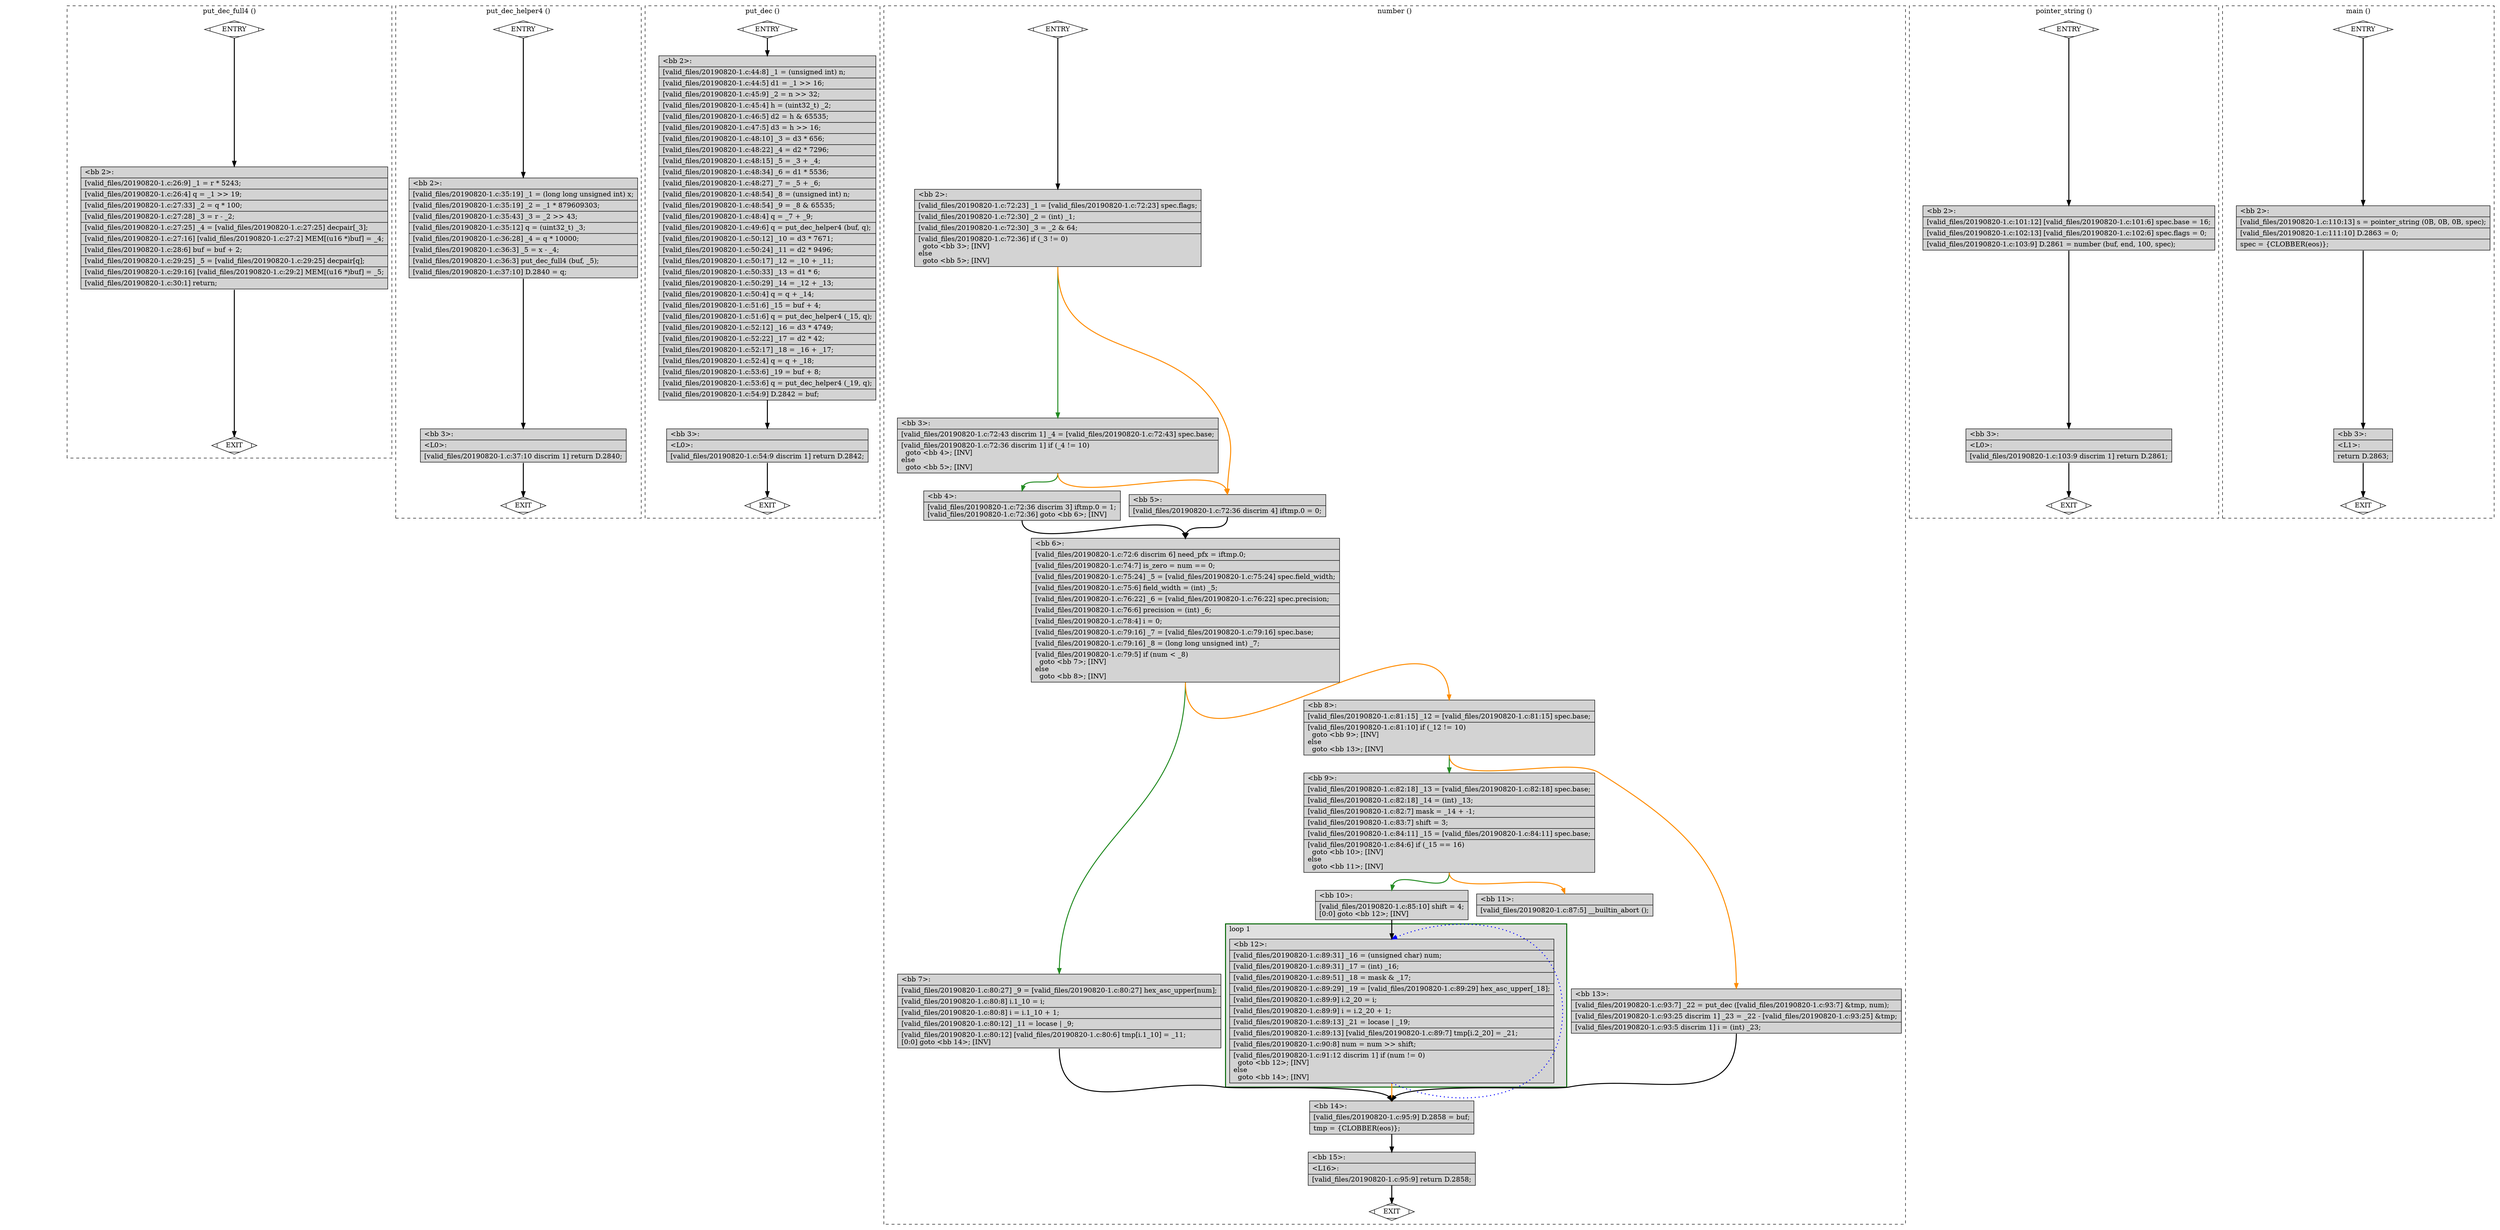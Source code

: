 digraph "a-20190820-1.c.015t.cfg" {
overlap=false;
subgraph "cluster_put_dec_full4" {
	style="dashed";
	color="black";
	label="put_dec_full4 ()";
	fn_0_basic_block_0 [shape=Mdiamond,style=filled,fillcolor=white,label="ENTRY"];

	fn_0_basic_block_1 [shape=Mdiamond,style=filled,fillcolor=white,label="EXIT"];

	fn_0_basic_block_2 [shape=record,style=filled,fillcolor=lightgrey,label="{\<bb\ 2\>:\l\
|[valid_files/20190820-1.c:26:9]\ _1\ =\ r\ *\ 5243;\l\
|[valid_files/20190820-1.c:26:4]\ q\ =\ _1\ \>\>\ 19;\l\
|[valid_files/20190820-1.c:27:33]\ _2\ =\ q\ *\ 100;\l\
|[valid_files/20190820-1.c:27:28]\ _3\ =\ r\ -\ _2;\l\
|[valid_files/20190820-1.c:27:25]\ _4\ =\ [valid_files/20190820-1.c:27:25]\ decpair[_3];\l\
|[valid_files/20190820-1.c:27:16]\ [valid_files/20190820-1.c:27:2]\ MEM[(u16\ *)buf]\ =\ _4;\l\
|[valid_files/20190820-1.c:28:6]\ buf\ =\ buf\ +\ 2;\l\
|[valid_files/20190820-1.c:29:25]\ _5\ =\ [valid_files/20190820-1.c:29:25]\ decpair[q];\l\
|[valid_files/20190820-1.c:29:16]\ [valid_files/20190820-1.c:29:2]\ MEM[(u16\ *)buf]\ =\ _5;\l\
|[valid_files/20190820-1.c:30:1]\ return;\l\
}"];

	fn_0_basic_block_0:s -> fn_0_basic_block_2:n [style="solid,bold",color=black,weight=100,constraint=true];
	fn_0_basic_block_2:s -> fn_0_basic_block_1:n [style="solid,bold",color=black,weight=10,constraint=true];
	fn_0_basic_block_0:s -> fn_0_basic_block_1:n [style="invis",constraint=true];
}
subgraph "cluster_put_dec_helper4" {
	style="dashed";
	color="black";
	label="put_dec_helper4 ()";
	fn_1_basic_block_0 [shape=Mdiamond,style=filled,fillcolor=white,label="ENTRY"];

	fn_1_basic_block_1 [shape=Mdiamond,style=filled,fillcolor=white,label="EXIT"];

	fn_1_basic_block_2 [shape=record,style=filled,fillcolor=lightgrey,label="{\<bb\ 2\>:\l\
|[valid_files/20190820-1.c:35:19]\ _1\ =\ (long\ long\ unsigned\ int)\ x;\l\
|[valid_files/20190820-1.c:35:19]\ _2\ =\ _1\ *\ 879609303;\l\
|[valid_files/20190820-1.c:35:43]\ _3\ =\ _2\ \>\>\ 43;\l\
|[valid_files/20190820-1.c:35:12]\ q\ =\ (uint32_t)\ _3;\l\
|[valid_files/20190820-1.c:36:28]\ _4\ =\ q\ *\ 10000;\l\
|[valid_files/20190820-1.c:36:3]\ _5\ =\ x\ -\ _4;\l\
|[valid_files/20190820-1.c:36:3]\ put_dec_full4\ (buf,\ _5);\l\
|[valid_files/20190820-1.c:37:10]\ D.2840\ =\ q;\l\
}"];

	fn_1_basic_block_3 [shape=record,style=filled,fillcolor=lightgrey,label="{\<bb\ 3\>:\l\
|\<L0\>:\l\
|[valid_files/20190820-1.c:37:10\ discrim\ 1]\ return\ D.2840;\l\
}"];

	fn_1_basic_block_0:s -> fn_1_basic_block_2:n [style="solid,bold",color=black,weight=100,constraint=true];
	fn_1_basic_block_2:s -> fn_1_basic_block_3:n [style="solid,bold",color=black,weight=100,constraint=true];
	fn_1_basic_block_3:s -> fn_1_basic_block_1:n [style="solid,bold",color=black,weight=10,constraint=true];
	fn_1_basic_block_0:s -> fn_1_basic_block_1:n [style="invis",constraint=true];
}
subgraph "cluster_put_dec" {
	style="dashed";
	color="black";
	label="put_dec ()";
	fn_2_basic_block_0 [shape=Mdiamond,style=filled,fillcolor=white,label="ENTRY"];

	fn_2_basic_block_1 [shape=Mdiamond,style=filled,fillcolor=white,label="EXIT"];

	fn_2_basic_block_2 [shape=record,style=filled,fillcolor=lightgrey,label="{\<bb\ 2\>:\l\
|[valid_files/20190820-1.c:44:8]\ _1\ =\ (unsigned\ int)\ n;\l\
|[valid_files/20190820-1.c:44:5]\ d1\ =\ _1\ \>\>\ 16;\l\
|[valid_files/20190820-1.c:45:9]\ _2\ =\ n\ \>\>\ 32;\l\
|[valid_files/20190820-1.c:45:4]\ h\ =\ (uint32_t)\ _2;\l\
|[valid_files/20190820-1.c:46:5]\ d2\ =\ h\ &\ 65535;\l\
|[valid_files/20190820-1.c:47:5]\ d3\ =\ h\ \>\>\ 16;\l\
|[valid_files/20190820-1.c:48:10]\ _3\ =\ d3\ *\ 656;\l\
|[valid_files/20190820-1.c:48:22]\ _4\ =\ d2\ *\ 7296;\l\
|[valid_files/20190820-1.c:48:15]\ _5\ =\ _3\ +\ _4;\l\
|[valid_files/20190820-1.c:48:34]\ _6\ =\ d1\ *\ 5536;\l\
|[valid_files/20190820-1.c:48:27]\ _7\ =\ _5\ +\ _6;\l\
|[valid_files/20190820-1.c:48:54]\ _8\ =\ (unsigned\ int)\ n;\l\
|[valid_files/20190820-1.c:48:54]\ _9\ =\ _8\ &\ 65535;\l\
|[valid_files/20190820-1.c:48:4]\ q\ =\ _7\ +\ _9;\l\
|[valid_files/20190820-1.c:49:6]\ q\ =\ put_dec_helper4\ (buf,\ q);\l\
|[valid_files/20190820-1.c:50:12]\ _10\ =\ d3\ *\ 7671;\l\
|[valid_files/20190820-1.c:50:24]\ _11\ =\ d2\ *\ 9496;\l\
|[valid_files/20190820-1.c:50:17]\ _12\ =\ _10\ +\ _11;\l\
|[valid_files/20190820-1.c:50:33]\ _13\ =\ d1\ *\ 6;\l\
|[valid_files/20190820-1.c:50:29]\ _14\ =\ _12\ +\ _13;\l\
|[valid_files/20190820-1.c:50:4]\ q\ =\ q\ +\ _14;\l\
|[valid_files/20190820-1.c:51:6]\ _15\ =\ buf\ +\ 4;\l\
|[valid_files/20190820-1.c:51:6]\ q\ =\ put_dec_helper4\ (_15,\ q);\l\
|[valid_files/20190820-1.c:52:12]\ _16\ =\ d3\ *\ 4749;\l\
|[valid_files/20190820-1.c:52:22]\ _17\ =\ d2\ *\ 42;\l\
|[valid_files/20190820-1.c:52:17]\ _18\ =\ _16\ +\ _17;\l\
|[valid_files/20190820-1.c:52:4]\ q\ =\ q\ +\ _18;\l\
|[valid_files/20190820-1.c:53:6]\ _19\ =\ buf\ +\ 8;\l\
|[valid_files/20190820-1.c:53:6]\ q\ =\ put_dec_helper4\ (_19,\ q);\l\
|[valid_files/20190820-1.c:54:9]\ D.2842\ =\ buf;\l\
}"];

	fn_2_basic_block_3 [shape=record,style=filled,fillcolor=lightgrey,label="{\<bb\ 3\>:\l\
|\<L0\>:\l\
|[valid_files/20190820-1.c:54:9\ discrim\ 1]\ return\ D.2842;\l\
}"];

	fn_2_basic_block_0:s -> fn_2_basic_block_2:n [style="solid,bold",color=black,weight=100,constraint=true];
	fn_2_basic_block_2:s -> fn_2_basic_block_3:n [style="solid,bold",color=black,weight=100,constraint=true];
	fn_2_basic_block_3:s -> fn_2_basic_block_1:n [style="solid,bold",color=black,weight=10,constraint=true];
	fn_2_basic_block_0:s -> fn_2_basic_block_1:n [style="invis",constraint=true];
}
subgraph "cluster_number" {
	style="dashed";
	color="black";
	label="number ()";
	subgraph cluster_3_1 {
	style="filled";
	color="darkgreen";
	fillcolor="grey88";
	label="loop 1";
	labeljust=l;
	penwidth=2;
	fn_3_basic_block_12 [shape=record,style=filled,fillcolor=lightgrey,label="{\<bb\ 12\>:\l\
|[valid_files/20190820-1.c:89:31]\ _16\ =\ (unsigned\ char)\ num;\l\
|[valid_files/20190820-1.c:89:31]\ _17\ =\ (int)\ _16;\l\
|[valid_files/20190820-1.c:89:51]\ _18\ =\ mask\ &\ _17;\l\
|[valid_files/20190820-1.c:89:29]\ _19\ =\ [valid_files/20190820-1.c:89:29]\ hex_asc_upper[_18];\l\
|[valid_files/20190820-1.c:89:9]\ i.2_20\ =\ i;\l\
|[valid_files/20190820-1.c:89:9]\ i\ =\ i.2_20\ +\ 1;\l\
|[valid_files/20190820-1.c:89:13]\ _21\ =\ locase\ \|\ _19;\l\
|[valid_files/20190820-1.c:89:13]\ [valid_files/20190820-1.c:89:7]\ tmp[i.2_20]\ =\ _21;\l\
|[valid_files/20190820-1.c:90:8]\ num\ =\ num\ \>\>\ shift;\l\
|[valid_files/20190820-1.c:91:12\ discrim\ 1]\ if\ (num\ !=\ 0)\l\
\ \ goto\ \<bb\ 12\>;\ [INV]\l\
else\l\
\ \ goto\ \<bb\ 14\>;\ [INV]\l\
}"];

	}
	fn_3_basic_block_0 [shape=Mdiamond,style=filled,fillcolor=white,label="ENTRY"];

	fn_3_basic_block_1 [shape=Mdiamond,style=filled,fillcolor=white,label="EXIT"];

	fn_3_basic_block_2 [shape=record,style=filled,fillcolor=lightgrey,label="{\<bb\ 2\>:\l\
|[valid_files/20190820-1.c:72:23]\ _1\ =\ [valid_files/20190820-1.c:72:23]\ spec.flags;\l\
|[valid_files/20190820-1.c:72:30]\ _2\ =\ (int)\ _1;\l\
|[valid_files/20190820-1.c:72:30]\ _3\ =\ _2\ &\ 64;\l\
|[valid_files/20190820-1.c:72:36]\ if\ (_3\ !=\ 0)\l\
\ \ goto\ \<bb\ 3\>;\ [INV]\l\
else\l\
\ \ goto\ \<bb\ 5\>;\ [INV]\l\
}"];

	fn_3_basic_block_3 [shape=record,style=filled,fillcolor=lightgrey,label="{\<bb\ 3\>:\l\
|[valid_files/20190820-1.c:72:43\ discrim\ 1]\ _4\ =\ [valid_files/20190820-1.c:72:43]\ spec.base;\l\
|[valid_files/20190820-1.c:72:36\ discrim\ 1]\ if\ (_4\ !=\ 10)\l\
\ \ goto\ \<bb\ 4\>;\ [INV]\l\
else\l\
\ \ goto\ \<bb\ 5\>;\ [INV]\l\
}"];

	fn_3_basic_block_4 [shape=record,style=filled,fillcolor=lightgrey,label="{\<bb\ 4\>:\l\
|[valid_files/20190820-1.c:72:36\ discrim\ 3]\ iftmp.0\ =\ 1;\l\
[valid_files/20190820-1.c:72:36]\ goto\ \<bb\ 6\>;\ [INV]\l\
}"];

	fn_3_basic_block_5 [shape=record,style=filled,fillcolor=lightgrey,label="{\<bb\ 5\>:\l\
|[valid_files/20190820-1.c:72:36\ discrim\ 4]\ iftmp.0\ =\ 0;\l\
}"];

	fn_3_basic_block_6 [shape=record,style=filled,fillcolor=lightgrey,label="{\<bb\ 6\>:\l\
|[valid_files/20190820-1.c:72:6\ discrim\ 6]\ need_pfx\ =\ iftmp.0;\l\
|[valid_files/20190820-1.c:74:7]\ is_zero\ =\ num\ ==\ 0;\l\
|[valid_files/20190820-1.c:75:24]\ _5\ =\ [valid_files/20190820-1.c:75:24]\ spec.field_width;\l\
|[valid_files/20190820-1.c:75:6]\ field_width\ =\ (int)\ _5;\l\
|[valid_files/20190820-1.c:76:22]\ _6\ =\ [valid_files/20190820-1.c:76:22]\ spec.precision;\l\
|[valid_files/20190820-1.c:76:6]\ precision\ =\ (int)\ _6;\l\
|[valid_files/20190820-1.c:78:4]\ i\ =\ 0;\l\
|[valid_files/20190820-1.c:79:16]\ _7\ =\ [valid_files/20190820-1.c:79:16]\ spec.base;\l\
|[valid_files/20190820-1.c:79:16]\ _8\ =\ (long\ long\ unsigned\ int)\ _7;\l\
|[valid_files/20190820-1.c:79:5]\ if\ (num\ \<\ _8)\l\
\ \ goto\ \<bb\ 7\>;\ [INV]\l\
else\l\
\ \ goto\ \<bb\ 8\>;\ [INV]\l\
}"];

	fn_3_basic_block_7 [shape=record,style=filled,fillcolor=lightgrey,label="{\<bb\ 7\>:\l\
|[valid_files/20190820-1.c:80:27]\ _9\ =\ [valid_files/20190820-1.c:80:27]\ hex_asc_upper[num];\l\
|[valid_files/20190820-1.c:80:8]\ i.1_10\ =\ i;\l\
|[valid_files/20190820-1.c:80:8]\ i\ =\ i.1_10\ +\ 1;\l\
|[valid_files/20190820-1.c:80:12]\ _11\ =\ locase\ \|\ _9;\l\
|[valid_files/20190820-1.c:80:12]\ [valid_files/20190820-1.c:80:6]\ tmp[i.1_10]\ =\ _11;\l\
[0:0]\ goto\ \<bb\ 14\>;\ [INV]\l\
}"];

	fn_3_basic_block_8 [shape=record,style=filled,fillcolor=lightgrey,label="{\<bb\ 8\>:\l\
|[valid_files/20190820-1.c:81:15]\ _12\ =\ [valid_files/20190820-1.c:81:15]\ spec.base;\l\
|[valid_files/20190820-1.c:81:10]\ if\ (_12\ !=\ 10)\l\
\ \ goto\ \<bb\ 9\>;\ [INV]\l\
else\l\
\ \ goto\ \<bb\ 13\>;\ [INV]\l\
}"];

	fn_3_basic_block_9 [shape=record,style=filled,fillcolor=lightgrey,label="{\<bb\ 9\>:\l\
|[valid_files/20190820-1.c:82:18]\ _13\ =\ [valid_files/20190820-1.c:82:18]\ spec.base;\l\
|[valid_files/20190820-1.c:82:18]\ _14\ =\ (int)\ _13;\l\
|[valid_files/20190820-1.c:82:7]\ mask\ =\ _14\ +\ -1;\l\
|[valid_files/20190820-1.c:83:7]\ shift\ =\ 3;\l\
|[valid_files/20190820-1.c:84:11]\ _15\ =\ [valid_files/20190820-1.c:84:11]\ spec.base;\l\
|[valid_files/20190820-1.c:84:6]\ if\ (_15\ ==\ 16)\l\
\ \ goto\ \<bb\ 10\>;\ [INV]\l\
else\l\
\ \ goto\ \<bb\ 11\>;\ [INV]\l\
}"];

	fn_3_basic_block_10 [shape=record,style=filled,fillcolor=lightgrey,label="{\<bb\ 10\>:\l\
|[valid_files/20190820-1.c:85:10]\ shift\ =\ 4;\l\
[0:0]\ goto\ \<bb\ 12\>;\ [INV]\l\
}"];

	fn_3_basic_block_11 [shape=record,style=filled,fillcolor=lightgrey,label="{\<bb\ 11\>:\l\
|[valid_files/20190820-1.c:87:5]\ __builtin_abort\ ();\l\
}"];

	fn_3_basic_block_13 [shape=record,style=filled,fillcolor=lightgrey,label="{\<bb\ 13\>:\l\
|[valid_files/20190820-1.c:93:7]\ _22\ =\ put_dec\ ([valid_files/20190820-1.c:93:7]\ &tmp,\ num);\l\
|[valid_files/20190820-1.c:93:25\ discrim\ 1]\ _23\ =\ _22\ -\ [valid_files/20190820-1.c:93:25]\ &tmp;\l\
|[valid_files/20190820-1.c:93:5\ discrim\ 1]\ i\ =\ (int)\ _23;\l\
}"];

	fn_3_basic_block_14 [shape=record,style=filled,fillcolor=lightgrey,label="{\<bb\ 14\>:\l\
|[valid_files/20190820-1.c:95:9]\ D.2858\ =\ buf;\l\
|tmp\ =\ \{CLOBBER(eos)\};\l\
}"];

	fn_3_basic_block_15 [shape=record,style=filled,fillcolor=lightgrey,label="{\<bb\ 15\>:\l\
|\<L16\>:\l\
|[valid_files/20190820-1.c:95:9]\ return\ D.2858;\l\
}"];

	fn_3_basic_block_0:s -> fn_3_basic_block_2:n [style="solid,bold",color=black,weight=100,constraint=true];
	fn_3_basic_block_2:s -> fn_3_basic_block_3:n [style="solid,bold",color=forestgreen,weight=10,constraint=true];
	fn_3_basic_block_2:s -> fn_3_basic_block_5:n [style="solid,bold",color=darkorange,weight=10,constraint=true];
	fn_3_basic_block_3:s -> fn_3_basic_block_4:n [style="solid,bold",color=forestgreen,weight=10,constraint=true];
	fn_3_basic_block_3:s -> fn_3_basic_block_5:n [style="solid,bold",color=darkorange,weight=10,constraint=true];
	fn_3_basic_block_4:s -> fn_3_basic_block_6:n [style="solid,bold",color=black,weight=100,constraint=true];
	fn_3_basic_block_5:s -> fn_3_basic_block_6:n [style="solid,bold",color=black,weight=100,constraint=true];
	fn_3_basic_block_6:s -> fn_3_basic_block_7:n [style="solid,bold",color=forestgreen,weight=10,constraint=true];
	fn_3_basic_block_6:s -> fn_3_basic_block_8:n [style="solid,bold",color=darkorange,weight=10,constraint=true];
	fn_3_basic_block_7:s -> fn_3_basic_block_14:n [style="solid,bold",color=black,weight=100,constraint=true];
	fn_3_basic_block_8:s -> fn_3_basic_block_9:n [style="solid,bold",color=forestgreen,weight=10,constraint=true];
	fn_3_basic_block_8:s -> fn_3_basic_block_13:n [style="solid,bold",color=darkorange,weight=10,constraint=true];
	fn_3_basic_block_9:s -> fn_3_basic_block_10:n [style="solid,bold",color=forestgreen,weight=10,constraint=true];
	fn_3_basic_block_9:s -> fn_3_basic_block_11:n [style="solid,bold",color=darkorange,weight=10,constraint=true];
	fn_3_basic_block_10:s -> fn_3_basic_block_12:n [style="solid,bold",color=black,weight=100,constraint=true];
	fn_3_basic_block_12:s -> fn_3_basic_block_12:n [style="dotted,bold",color=blue,weight=10,constraint=false];
	fn_3_basic_block_12:s -> fn_3_basic_block_14:n [style="solid,bold",color=darkorange,weight=10,constraint=true];
	fn_3_basic_block_13:s -> fn_3_basic_block_14:n [style="solid,bold",color=black,weight=100,constraint=true];
	fn_3_basic_block_14:s -> fn_3_basic_block_15:n [style="solid,bold",color=black,weight=100,constraint=true];
	fn_3_basic_block_15:s -> fn_3_basic_block_1:n [style="solid,bold",color=black,weight=10,constraint=true];
	fn_3_basic_block_0:s -> fn_3_basic_block_1:n [style="invis",constraint=true];
}
subgraph "cluster_pointer_string" {
	style="dashed";
	color="black";
	label="pointer_string ()";
	fn_4_basic_block_0 [shape=Mdiamond,style=filled,fillcolor=white,label="ENTRY"];

	fn_4_basic_block_1 [shape=Mdiamond,style=filled,fillcolor=white,label="EXIT"];

	fn_4_basic_block_2 [shape=record,style=filled,fillcolor=lightgrey,label="{\<bb\ 2\>:\l\
|[valid_files/20190820-1.c:101:12]\ [valid_files/20190820-1.c:101:6]\ spec.base\ =\ 16;\l\
|[valid_files/20190820-1.c:102:13]\ [valid_files/20190820-1.c:102:6]\ spec.flags\ =\ 0;\l\
|[valid_files/20190820-1.c:103:9]\ D.2861\ =\ number\ (buf,\ end,\ 100,\ spec);\l\
}"];

	fn_4_basic_block_3 [shape=record,style=filled,fillcolor=lightgrey,label="{\<bb\ 3\>:\l\
|\<L0\>:\l\
|[valid_files/20190820-1.c:103:9\ discrim\ 1]\ return\ D.2861;\l\
}"];

	fn_4_basic_block_0:s -> fn_4_basic_block_2:n [style="solid,bold",color=black,weight=100,constraint=true];
	fn_4_basic_block_2:s -> fn_4_basic_block_3:n [style="solid,bold",color=black,weight=100,constraint=true];
	fn_4_basic_block_3:s -> fn_4_basic_block_1:n [style="solid,bold",color=black,weight=10,constraint=true];
	fn_4_basic_block_0:s -> fn_4_basic_block_1:n [style="invis",constraint=true];
}
subgraph "cluster_main" {
	style="dashed";
	color="black";
	label="main ()";
	fn_5_basic_block_0 [shape=Mdiamond,style=filled,fillcolor=white,label="ENTRY"];

	fn_5_basic_block_1 [shape=Mdiamond,style=filled,fillcolor=white,label="EXIT"];

	fn_5_basic_block_2 [shape=record,style=filled,fillcolor=lightgrey,label="{\<bb\ 2\>:\l\
|[valid_files/20190820-1.c:110:13]\ s\ =\ pointer_string\ (0B,\ 0B,\ 0B,\ spec);\l\
|[valid_files/20190820-1.c:111:10]\ D.2863\ =\ 0;\l\
|spec\ =\ \{CLOBBER(eos)\};\l\
}"];

	fn_5_basic_block_3 [shape=record,style=filled,fillcolor=lightgrey,label="{\<bb\ 3\>:\l\
|\<L1\>:\l\
|return\ D.2863;\l\
}"];

	fn_5_basic_block_0:s -> fn_5_basic_block_2:n [style="solid,bold",color=black,weight=100,constraint=true];
	fn_5_basic_block_2:s -> fn_5_basic_block_3:n [style="solid,bold",color=black,weight=100,constraint=true];
	fn_5_basic_block_3:s -> fn_5_basic_block_1:n [style="solid,bold",color=black,weight=10,constraint=true];
	fn_5_basic_block_0:s -> fn_5_basic_block_1:n [style="invis",constraint=true];
}
}
